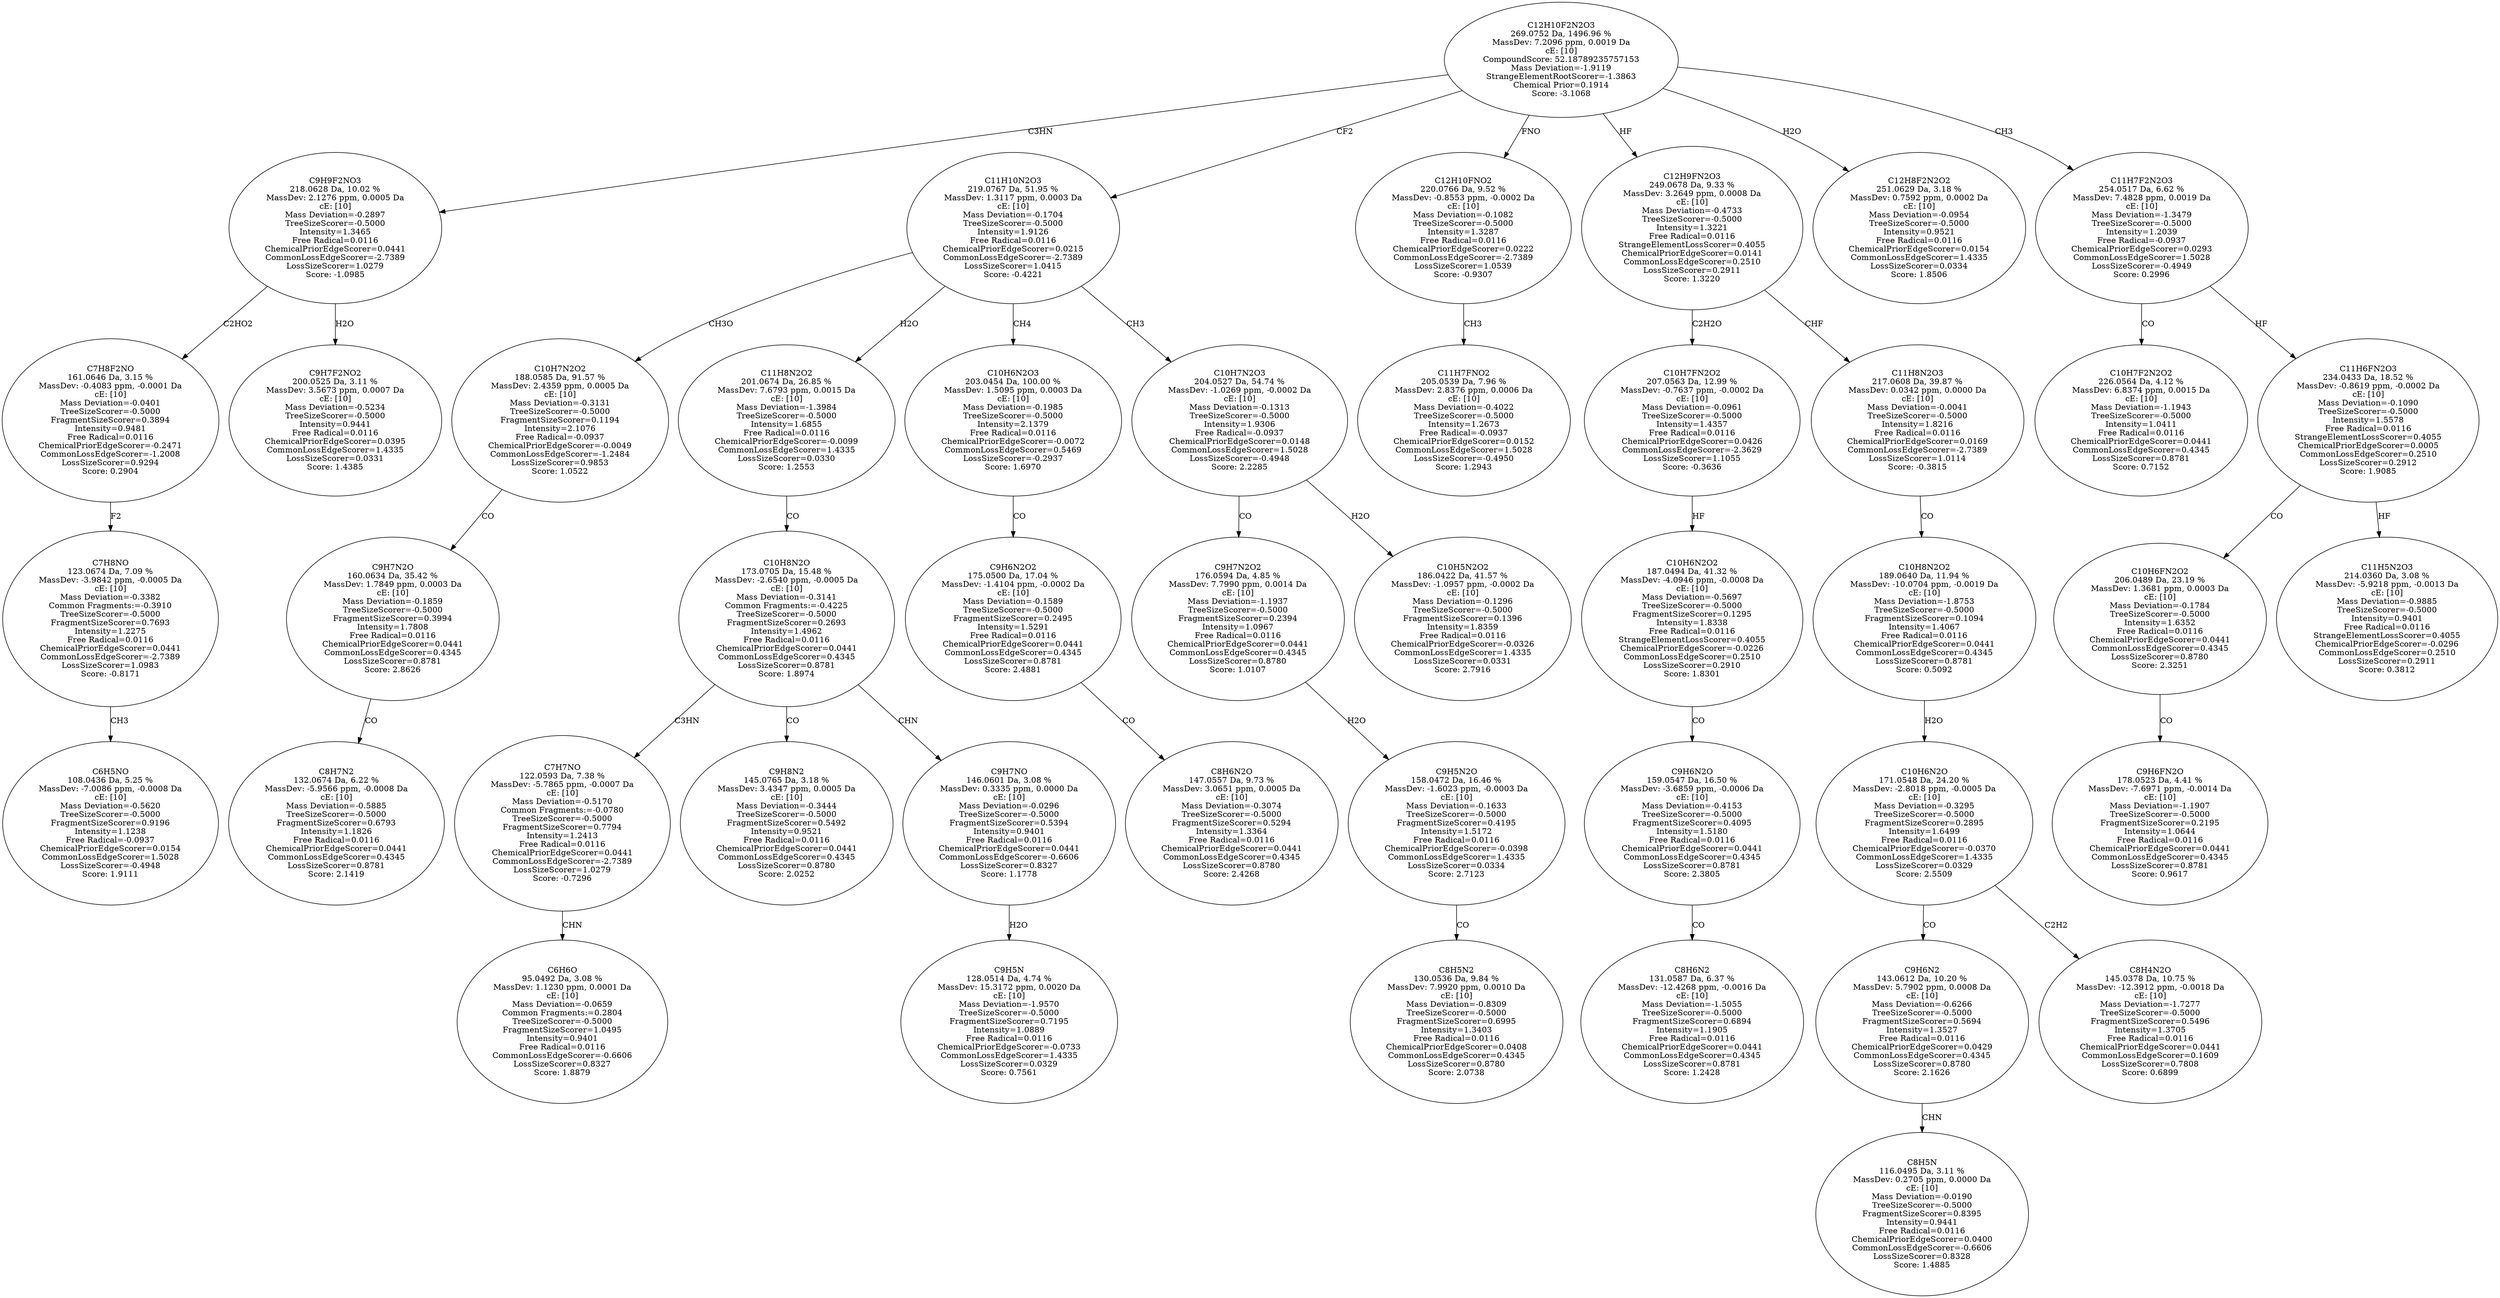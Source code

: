 strict digraph {
v1 [label="C6H5NO\n108.0436 Da, 5.25 %\nMassDev: -7.0086 ppm, -0.0008 Da\ncE: [10]\nMass Deviation=-0.5620\nTreeSizeScorer=-0.5000\nFragmentSizeScorer=0.9196\nIntensity=1.1238\nFree Radical=-0.0937\nChemicalPriorEdgeScorer=0.0154\nCommonLossEdgeScorer=1.5028\nLossSizeScorer=-0.4948\nScore: 1.9111"];
v2 [label="C7H8NO\n123.0674 Da, 7.09 %\nMassDev: -3.9842 ppm, -0.0005 Da\ncE: [10]\nMass Deviation=-0.3382\nCommon Fragments:=-0.3910\nTreeSizeScorer=-0.5000\nFragmentSizeScorer=0.7693\nIntensity=1.2275\nFree Radical=0.0116\nChemicalPriorEdgeScorer=0.0441\nCommonLossEdgeScorer=-2.7389\nLossSizeScorer=1.0983\nScore: -0.8171"];
v3 [label="C7H8F2NO\n161.0646 Da, 3.15 %\nMassDev: -0.4083 ppm, -0.0001 Da\ncE: [10]\nMass Deviation=-0.0401\nTreeSizeScorer=-0.5000\nFragmentSizeScorer=0.3894\nIntensity=0.9481\nFree Radical=0.0116\nChemicalPriorEdgeScorer=-0.2471\nCommonLossEdgeScorer=-1.2008\nLossSizeScorer=0.9294\nScore: 0.2904"];
v4 [label="C9H7F2NO2\n200.0525 Da, 3.11 %\nMassDev: 3.5673 ppm, 0.0007 Da\ncE: [10]\nMass Deviation=-0.5234\nTreeSizeScorer=-0.5000\nIntensity=0.9441\nFree Radical=0.0116\nChemicalPriorEdgeScorer=0.0395\nCommonLossEdgeScorer=1.4335\nLossSizeScorer=0.0331\nScore: 1.4385"];
v5 [label="C9H9F2NO3\n218.0628 Da, 10.02 %\nMassDev: 2.1276 ppm, 0.0005 Da\ncE: [10]\nMass Deviation=-0.2897\nTreeSizeScorer=-0.5000\nIntensity=1.3465\nFree Radical=0.0116\nChemicalPriorEdgeScorer=0.0441\nCommonLossEdgeScorer=-2.7389\nLossSizeScorer=1.0279\nScore: -1.0985"];
v6 [label="C8H7N2\n132.0674 Da, 6.22 %\nMassDev: -5.9566 ppm, -0.0008 Da\ncE: [10]\nMass Deviation=-0.5885\nTreeSizeScorer=-0.5000\nFragmentSizeScorer=0.6793\nIntensity=1.1826\nFree Radical=0.0116\nChemicalPriorEdgeScorer=0.0441\nCommonLossEdgeScorer=0.4345\nLossSizeScorer=0.8781\nScore: 2.1419"];
v7 [label="C9H7N2O\n160.0634 Da, 35.42 %\nMassDev: 1.7849 ppm, 0.0003 Da\ncE: [10]\nMass Deviation=-0.1859\nTreeSizeScorer=-0.5000\nFragmentSizeScorer=0.3994\nIntensity=1.7808\nFree Radical=0.0116\nChemicalPriorEdgeScorer=0.0441\nCommonLossEdgeScorer=0.4345\nLossSizeScorer=0.8781\nScore: 2.8626"];
v8 [label="C10H7N2O2\n188.0585 Da, 91.57 %\nMassDev: 2.4359 ppm, 0.0005 Da\ncE: [10]\nMass Deviation=-0.3131\nTreeSizeScorer=-0.5000\nFragmentSizeScorer=0.1194\nIntensity=2.1076\nFree Radical=-0.0937\nChemicalPriorEdgeScorer=-0.0049\nCommonLossEdgeScorer=-1.2484\nLossSizeScorer=0.9853\nScore: 1.0522"];
v9 [label="C6H6O\n95.0492 Da, 3.08 %\nMassDev: 1.1230 ppm, 0.0001 Da\ncE: [10]\nMass Deviation=-0.0659\nCommon Fragments:=0.2804\nTreeSizeScorer=-0.5000\nFragmentSizeScorer=1.0495\nIntensity=0.9401\nFree Radical=0.0116\nCommonLossEdgeScorer=-0.6606\nLossSizeScorer=0.8327\nScore: 1.8879"];
v10 [label="C7H7NO\n122.0593 Da, 7.38 %\nMassDev: -5.7865 ppm, -0.0007 Da\ncE: [10]\nMass Deviation=-0.5170\nCommon Fragments:=-0.0780\nTreeSizeScorer=-0.5000\nFragmentSizeScorer=0.7794\nIntensity=1.2413\nFree Radical=0.0116\nChemicalPriorEdgeScorer=0.0441\nCommonLossEdgeScorer=-2.7389\nLossSizeScorer=1.0279\nScore: -0.7296"];
v11 [label="C9H8N2\n145.0765 Da, 3.18 %\nMassDev: 3.4347 ppm, 0.0005 Da\ncE: [10]\nMass Deviation=-0.3444\nTreeSizeScorer=-0.5000\nFragmentSizeScorer=0.5492\nIntensity=0.9521\nFree Radical=0.0116\nChemicalPriorEdgeScorer=0.0441\nCommonLossEdgeScorer=0.4345\nLossSizeScorer=0.8780\nScore: 2.0252"];
v12 [label="C9H5N\n128.0514 Da, 4.74 %\nMassDev: 15.3172 ppm, 0.0020 Da\ncE: [10]\nMass Deviation=-1.9570\nTreeSizeScorer=-0.5000\nFragmentSizeScorer=0.7195\nIntensity=1.0889\nFree Radical=0.0116\nChemicalPriorEdgeScorer=-0.0733\nCommonLossEdgeScorer=1.4335\nLossSizeScorer=0.0329\nScore: 0.7561"];
v13 [label="C9H7NO\n146.0601 Da, 3.08 %\nMassDev: 0.3335 ppm, 0.0000 Da\ncE: [10]\nMass Deviation=-0.0296\nTreeSizeScorer=-0.5000\nFragmentSizeScorer=0.5394\nIntensity=0.9401\nFree Radical=0.0116\nChemicalPriorEdgeScorer=0.0441\nCommonLossEdgeScorer=-0.6606\nLossSizeScorer=0.8327\nScore: 1.1778"];
v14 [label="C10H8N2O\n173.0705 Da, 15.48 %\nMassDev: -2.6540 ppm, -0.0005 Da\ncE: [10]\nMass Deviation=-0.3141\nCommon Fragments:=-0.4225\nTreeSizeScorer=-0.5000\nFragmentSizeScorer=0.2693\nIntensity=1.4962\nFree Radical=0.0116\nChemicalPriorEdgeScorer=0.0441\nCommonLossEdgeScorer=0.4345\nLossSizeScorer=0.8781\nScore: 1.8974"];
v15 [label="C11H8N2O2\n201.0674 Da, 26.85 %\nMassDev: 7.6793 ppm, 0.0015 Da\ncE: [10]\nMass Deviation=-1.3984\nTreeSizeScorer=-0.5000\nIntensity=1.6855\nFree Radical=0.0116\nChemicalPriorEdgeScorer=-0.0099\nCommonLossEdgeScorer=1.4335\nLossSizeScorer=0.0330\nScore: 1.2553"];
v16 [label="C8H6N2O\n147.0557 Da, 9.73 %\nMassDev: 3.0651 ppm, 0.0005 Da\ncE: [10]\nMass Deviation=-0.3074\nTreeSizeScorer=-0.5000\nFragmentSizeScorer=0.5294\nIntensity=1.3364\nFree Radical=0.0116\nChemicalPriorEdgeScorer=0.0441\nCommonLossEdgeScorer=0.4345\nLossSizeScorer=0.8780\nScore: 2.4268"];
v17 [label="C9H6N2O2\n175.0500 Da, 17.04 %\nMassDev: -1.4104 ppm, -0.0002 Da\ncE: [10]\nMass Deviation=-0.1589\nTreeSizeScorer=-0.5000\nFragmentSizeScorer=0.2495\nIntensity=1.5291\nFree Radical=0.0116\nChemicalPriorEdgeScorer=0.0441\nCommonLossEdgeScorer=0.4345\nLossSizeScorer=0.8781\nScore: 2.4881"];
v18 [label="C10H6N2O3\n203.0454 Da, 100.00 %\nMassDev: 1.5095 ppm, 0.0003 Da\ncE: [10]\nMass Deviation=-0.1985\nTreeSizeScorer=-0.5000\nIntensity=2.1379\nFree Radical=0.0116\nChemicalPriorEdgeScorer=-0.0072\nCommonLossEdgeScorer=0.5469\nLossSizeScorer=-0.2937\nScore: 1.6970"];
v19 [label="C8H5N2\n130.0536 Da, 9.84 %\nMassDev: 7.9920 ppm, 0.0010 Da\ncE: [10]\nMass Deviation=-0.8309\nTreeSizeScorer=-0.5000\nFragmentSizeScorer=0.6995\nIntensity=1.3403\nFree Radical=0.0116\nChemicalPriorEdgeScorer=0.0408\nCommonLossEdgeScorer=0.4345\nLossSizeScorer=0.8780\nScore: 2.0738"];
v20 [label="C9H5N2O\n158.0472 Da, 16.46 %\nMassDev: -1.6023 ppm, -0.0003 Da\ncE: [10]\nMass Deviation=-0.1633\nTreeSizeScorer=-0.5000\nFragmentSizeScorer=0.4195\nIntensity=1.5172\nFree Radical=0.0116\nChemicalPriorEdgeScorer=-0.0398\nCommonLossEdgeScorer=1.4335\nLossSizeScorer=0.0334\nScore: 2.7123"];
v21 [label="C9H7N2O2\n176.0594 Da, 4.85 %\nMassDev: 7.7990 ppm, 0.0014 Da\ncE: [10]\nMass Deviation=-1.1937\nTreeSizeScorer=-0.5000\nFragmentSizeScorer=0.2394\nIntensity=1.0967\nFree Radical=0.0116\nChemicalPriorEdgeScorer=0.0441\nCommonLossEdgeScorer=0.4345\nLossSizeScorer=0.8780\nScore: 1.0107"];
v22 [label="C10H5N2O2\n186.0422 Da, 41.57 %\nMassDev: -1.0957 ppm, -0.0002 Da\ncE: [10]\nMass Deviation=-0.1296\nTreeSizeScorer=-0.5000\nFragmentSizeScorer=0.1396\nIntensity=1.8359\nFree Radical=0.0116\nChemicalPriorEdgeScorer=-0.0326\nCommonLossEdgeScorer=1.4335\nLossSizeScorer=0.0331\nScore: 2.7916"];
v23 [label="C10H7N2O3\n204.0527 Da, 54.74 %\nMassDev: -1.0269 ppm, -0.0002 Da\ncE: [10]\nMass Deviation=-0.1313\nTreeSizeScorer=-0.5000\nIntensity=1.9306\nFree Radical=-0.0937\nChemicalPriorEdgeScorer=0.0148\nCommonLossEdgeScorer=1.5028\nLossSizeScorer=-0.4948\nScore: 2.2285"];
v24 [label="C11H10N2O3\n219.0767 Da, 51.95 %\nMassDev: 1.3117 ppm, 0.0003 Da\ncE: [10]\nMass Deviation=-0.1704\nTreeSizeScorer=-0.5000\nIntensity=1.9126\nFree Radical=0.0116\nChemicalPriorEdgeScorer=0.0215\nCommonLossEdgeScorer=-2.7389\nLossSizeScorer=1.0415\nScore: -0.4221"];
v25 [label="C11H7FNO2\n205.0539 Da, 7.96 %\nMassDev: 2.8376 ppm, 0.0006 Da\ncE: [10]\nMass Deviation=-0.4022\nTreeSizeScorer=-0.5000\nIntensity=1.2673\nFree Radical=-0.0937\nChemicalPriorEdgeScorer=0.0152\nCommonLossEdgeScorer=1.5028\nLossSizeScorer=-0.4950\nScore: 1.2943"];
v26 [label="C12H10FNO2\n220.0766 Da, 9.52 %\nMassDev: -0.8553 ppm, -0.0002 Da\ncE: [10]\nMass Deviation=-0.1082\nTreeSizeScorer=-0.5000\nIntensity=1.3287\nFree Radical=0.0116\nChemicalPriorEdgeScorer=0.0222\nCommonLossEdgeScorer=-2.7389\nLossSizeScorer=1.0539\nScore: -0.9307"];
v27 [label="C8H6N2\n131.0587 Da, 6.37 %\nMassDev: -12.4268 ppm, -0.0016 Da\ncE: [10]\nMass Deviation=-1.5055\nTreeSizeScorer=-0.5000\nFragmentSizeScorer=0.6894\nIntensity=1.1905\nFree Radical=0.0116\nChemicalPriorEdgeScorer=0.0441\nCommonLossEdgeScorer=0.4345\nLossSizeScorer=0.8781\nScore: 1.2428"];
v28 [label="C9H6N2O\n159.0547 Da, 16.50 %\nMassDev: -3.6859 ppm, -0.0006 Da\ncE: [10]\nMass Deviation=-0.4153\nTreeSizeScorer=-0.5000\nFragmentSizeScorer=0.4095\nIntensity=1.5180\nFree Radical=0.0116\nChemicalPriorEdgeScorer=0.0441\nCommonLossEdgeScorer=0.4345\nLossSizeScorer=0.8781\nScore: 2.3805"];
v29 [label="C10H6N2O2\n187.0494 Da, 41.32 %\nMassDev: -4.0946 ppm, -0.0008 Da\ncE: [10]\nMass Deviation=-0.5697\nTreeSizeScorer=-0.5000\nFragmentSizeScorer=0.1295\nIntensity=1.8338\nFree Radical=0.0116\nStrangeElementLossScorer=0.4055\nChemicalPriorEdgeScorer=-0.0226\nCommonLossEdgeScorer=0.2510\nLossSizeScorer=0.2910\nScore: 1.8301"];
v30 [label="C10H7FN2O2\n207.0563 Da, 12.99 %\nMassDev: -0.7637 ppm, -0.0002 Da\ncE: [10]\nMass Deviation=-0.0961\nTreeSizeScorer=-0.5000\nIntensity=1.4357\nFree Radical=0.0116\nChemicalPriorEdgeScorer=0.0426\nCommonLossEdgeScorer=-2.3629\nLossSizeScorer=1.1055\nScore: -0.3636"];
v31 [label="C8H5N\n116.0495 Da, 3.11 %\nMassDev: 0.2705 ppm, 0.0000 Da\ncE: [10]\nMass Deviation=-0.0190\nTreeSizeScorer=-0.5000\nFragmentSizeScorer=0.8395\nIntensity=0.9441\nFree Radical=0.0116\nChemicalPriorEdgeScorer=0.0400\nCommonLossEdgeScorer=-0.6606\nLossSizeScorer=0.8328\nScore: 1.4885"];
v32 [label="C9H6N2\n143.0612 Da, 10.20 %\nMassDev: 5.7902 ppm, 0.0008 Da\ncE: [10]\nMass Deviation=-0.6266\nTreeSizeScorer=-0.5000\nFragmentSizeScorer=0.5694\nIntensity=1.3527\nFree Radical=0.0116\nChemicalPriorEdgeScorer=0.0429\nCommonLossEdgeScorer=0.4345\nLossSizeScorer=0.8780\nScore: 2.1626"];
v33 [label="C8H4N2O\n145.0378 Da, 10.75 %\nMassDev: -12.3912 ppm, -0.0018 Da\ncE: [10]\nMass Deviation=-1.7277\nTreeSizeScorer=-0.5000\nFragmentSizeScorer=0.5496\nIntensity=1.3705\nFree Radical=0.0116\nChemicalPriorEdgeScorer=0.0441\nCommonLossEdgeScorer=0.1609\nLossSizeScorer=0.7808\nScore: 0.6899"];
v34 [label="C10H6N2O\n171.0548 Da, 24.20 %\nMassDev: -2.8018 ppm, -0.0005 Da\ncE: [10]\nMass Deviation=-0.3295\nTreeSizeScorer=-0.5000\nFragmentSizeScorer=0.2895\nIntensity=1.6499\nFree Radical=0.0116\nChemicalPriorEdgeScorer=-0.0370\nCommonLossEdgeScorer=1.4335\nLossSizeScorer=0.0329\nScore: 2.5509"];
v35 [label="C10H8N2O2\n189.0640 Da, 11.94 %\nMassDev: -10.0704 ppm, -0.0019 Da\ncE: [10]\nMass Deviation=-1.8753\nTreeSizeScorer=-0.5000\nFragmentSizeScorer=0.1094\nIntensity=1.4067\nFree Radical=0.0116\nChemicalPriorEdgeScorer=0.0441\nCommonLossEdgeScorer=0.4345\nLossSizeScorer=0.8781\nScore: 0.5092"];
v36 [label="C11H8N2O3\n217.0608 Da, 39.87 %\nMassDev: 0.0342 ppm, 0.0000 Da\ncE: [10]\nMass Deviation=-0.0041\nTreeSizeScorer=-0.5000\nIntensity=1.8216\nFree Radical=0.0116\nChemicalPriorEdgeScorer=0.0169\nCommonLossEdgeScorer=-2.7389\nLossSizeScorer=1.0114\nScore: -0.3815"];
v37 [label="C12H9FN2O3\n249.0678 Da, 9.33 %\nMassDev: 3.2649 ppm, 0.0008 Da\ncE: [10]\nMass Deviation=-0.4733\nTreeSizeScorer=-0.5000\nIntensity=1.3221\nFree Radical=0.0116\nStrangeElementLossScorer=0.4055\nChemicalPriorEdgeScorer=0.0141\nCommonLossEdgeScorer=0.2510\nLossSizeScorer=0.2911\nScore: 1.3220"];
v38 [label="C12H8F2N2O2\n251.0629 Da, 3.18 %\nMassDev: 0.7592 ppm, 0.0002 Da\ncE: [10]\nMass Deviation=-0.0954\nTreeSizeScorer=-0.5000\nIntensity=0.9521\nFree Radical=0.0116\nChemicalPriorEdgeScorer=0.0154\nCommonLossEdgeScorer=1.4335\nLossSizeScorer=0.0334\nScore: 1.8506"];
v39 [label="C10H7F2N2O2\n226.0564 Da, 4.12 %\nMassDev: 6.8374 ppm, 0.0015 Da\ncE: [10]\nMass Deviation=-1.1943\nTreeSizeScorer=-0.5000\nIntensity=1.0411\nFree Radical=0.0116\nChemicalPriorEdgeScorer=0.0441\nCommonLossEdgeScorer=0.4345\nLossSizeScorer=0.8781\nScore: 0.7152"];
v40 [label="C9H6FN2O\n178.0523 Da, 4.41 %\nMassDev: -7.6971 ppm, -0.0014 Da\ncE: [10]\nMass Deviation=-1.1907\nTreeSizeScorer=-0.5000\nFragmentSizeScorer=0.2195\nIntensity=1.0644\nFree Radical=0.0116\nChemicalPriorEdgeScorer=0.0441\nCommonLossEdgeScorer=0.4345\nLossSizeScorer=0.8781\nScore: 0.9617"];
v41 [label="C10H6FN2O2\n206.0489 Da, 23.19 %\nMassDev: 1.3681 ppm, 0.0003 Da\ncE: [10]\nMass Deviation=-0.1784\nTreeSizeScorer=-0.5000\nIntensity=1.6352\nFree Radical=0.0116\nChemicalPriorEdgeScorer=0.0441\nCommonLossEdgeScorer=0.4345\nLossSizeScorer=0.8780\nScore: 2.3251"];
v42 [label="C11H5N2O3\n214.0360 Da, 3.08 %\nMassDev: -5.9218 ppm, -0.0013 Da\ncE: [10]\nMass Deviation=-0.9885\nTreeSizeScorer=-0.5000\nIntensity=0.9401\nFree Radical=0.0116\nStrangeElementLossScorer=0.4055\nChemicalPriorEdgeScorer=-0.0296\nCommonLossEdgeScorer=0.2510\nLossSizeScorer=0.2911\nScore: 0.3812"];
v43 [label="C11H6FN2O3\n234.0433 Da, 18.52 %\nMassDev: -0.8619 ppm, -0.0002 Da\ncE: [10]\nMass Deviation=-0.1090\nTreeSizeScorer=-0.5000\nIntensity=1.5578\nFree Radical=0.0116\nStrangeElementLossScorer=0.4055\nChemicalPriorEdgeScorer=0.0005\nCommonLossEdgeScorer=0.2510\nLossSizeScorer=0.2912\nScore: 1.9085"];
v44 [label="C11H7F2N2O3\n254.0517 Da, 6.62 %\nMassDev: 7.4828 ppm, 0.0019 Da\ncE: [10]\nMass Deviation=-1.3479\nTreeSizeScorer=-0.5000\nIntensity=1.2039\nFree Radical=-0.0937\nChemicalPriorEdgeScorer=0.0293\nCommonLossEdgeScorer=1.5028\nLossSizeScorer=-0.4949\nScore: 0.2996"];
v45 [label="C12H10F2N2O3\n269.0752 Da, 1496.96 %\nMassDev: 7.2096 ppm, 0.0019 Da\ncE: [10]\nCompoundScore: 52.18789235757153\nMass Deviation=-1.9119\nStrangeElementRootScorer=-1.3863\nChemical Prior=0.1914\nScore: -3.1068"];
v2 -> v1 [label="CH3"];
v3 -> v2 [label="F2"];
v5 -> v3 [label="C2HO2"];
v5 -> v4 [label="H2O"];
v45 -> v5 [label="C3HN"];
v7 -> v6 [label="CO"];
v8 -> v7 [label="CO"];
v24 -> v8 [label="CH3O"];
v10 -> v9 [label="CHN"];
v14 -> v10 [label="C3HN"];
v14 -> v11 [label="CO"];
v13 -> v12 [label="H2O"];
v14 -> v13 [label="CHN"];
v15 -> v14 [label="CO"];
v24 -> v15 [label="H2O"];
v17 -> v16 [label="CO"];
v18 -> v17 [label="CO"];
v24 -> v18 [label="CH4"];
v20 -> v19 [label="CO"];
v21 -> v20 [label="H2O"];
v23 -> v21 [label="CO"];
v23 -> v22 [label="H2O"];
v24 -> v23 [label="CH3"];
v45 -> v24 [label="CF2"];
v26 -> v25 [label="CH3"];
v45 -> v26 [label="FNO"];
v28 -> v27 [label="CO"];
v29 -> v28 [label="CO"];
v30 -> v29 [label="HF"];
v37 -> v30 [label="C2H2O"];
v32 -> v31 [label="CHN"];
v34 -> v32 [label="CO"];
v34 -> v33 [label="C2H2"];
v35 -> v34 [label="H2O"];
v36 -> v35 [label="CO"];
v37 -> v36 [label="CHF"];
v45 -> v37 [label="HF"];
v45 -> v38 [label="H2O"];
v44 -> v39 [label="CO"];
v41 -> v40 [label="CO"];
v43 -> v41 [label="CO"];
v43 -> v42 [label="HF"];
v44 -> v43 [label="HF"];
v45 -> v44 [label="CH3"];
}